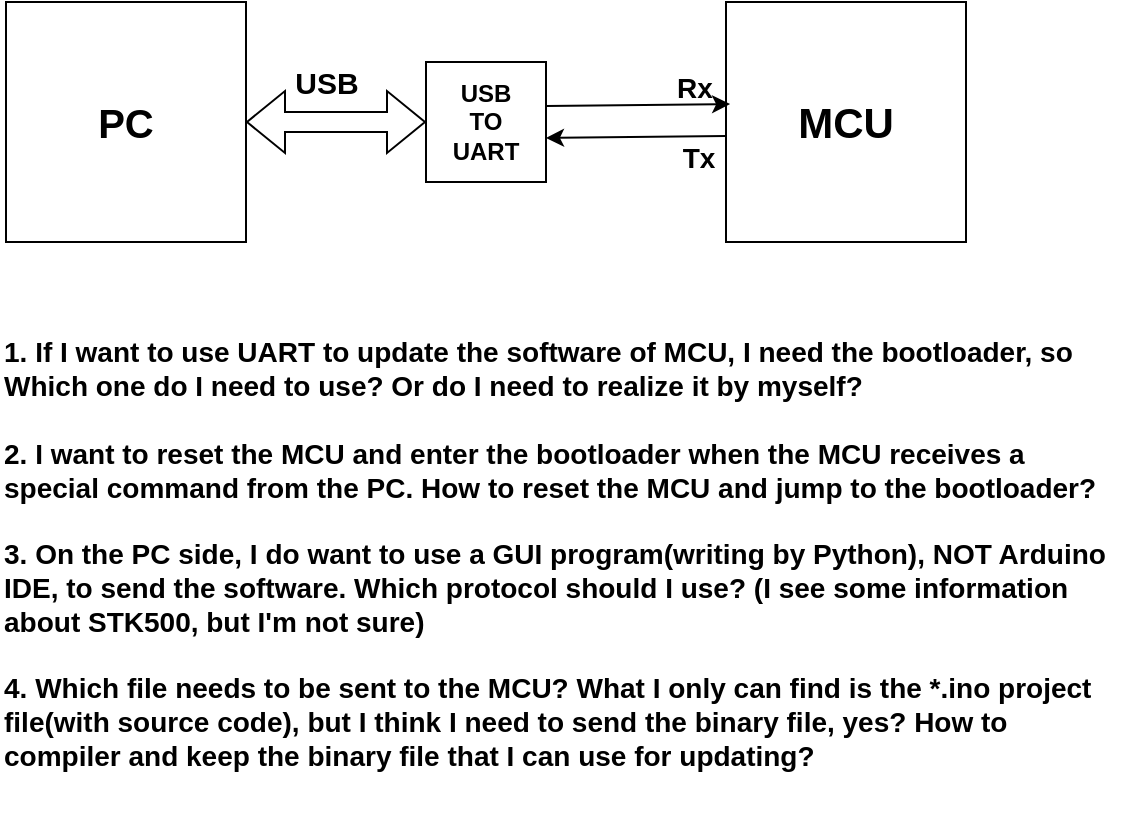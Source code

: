 <mxfile version="22.0.8" type="github">
  <diagram name="第 1 页" id="6WY-a0RJQl_VtvXdREuj">
    <mxGraphModel dx="2074" dy="1118" grid="0" gridSize="10" guides="1" tooltips="1" connect="1" arrows="1" fold="1" page="1" pageScale="1" pageWidth="827" pageHeight="1169" math="0" shadow="0">
      <root>
        <mxCell id="0" />
        <mxCell id="1" parent="0" />
        <mxCell id="i-A8Fx03CHumYEkmey0p-1" value="&lt;b&gt;&lt;font style=&quot;font-size: 20px;&quot;&gt;PC&lt;/font&gt;&lt;/b&gt;" style="whiteSpace=wrap;html=1;aspect=fixed;" vertex="1" parent="1">
          <mxGeometry x="40" y="400" width="120" height="120" as="geometry" />
        </mxCell>
        <mxCell id="i-A8Fx03CHumYEkmey0p-2" value="&lt;b&gt;USB &lt;br&gt;TO&lt;br&gt;UART&lt;/b&gt;" style="rounded=0;whiteSpace=wrap;html=1;" vertex="1" parent="1">
          <mxGeometry x="250" y="430" width="60" height="60" as="geometry" />
        </mxCell>
        <mxCell id="i-A8Fx03CHumYEkmey0p-3" value="&lt;b&gt;&lt;font style=&quot;font-size: 21px;&quot;&gt;MCU&lt;/font&gt;&lt;/b&gt;" style="rounded=0;whiteSpace=wrap;html=1;" vertex="1" parent="1">
          <mxGeometry x="400" y="400" width="120" height="120" as="geometry" />
        </mxCell>
        <mxCell id="i-A8Fx03CHumYEkmey0p-4" value="" style="shape=flexArrow;endArrow=classic;startArrow=classic;html=1;rounded=0;entryX=0;entryY=0.5;entryDx=0;entryDy=0;" edge="1" parent="1" source="i-A8Fx03CHumYEkmey0p-1" target="i-A8Fx03CHumYEkmey0p-2">
          <mxGeometry width="100" height="100" relative="1" as="geometry">
            <mxPoint x="190" y="630" as="sourcePoint" />
            <mxPoint x="290" y="530" as="targetPoint" />
          </mxGeometry>
        </mxCell>
        <mxCell id="i-A8Fx03CHumYEkmey0p-5" value="&lt;b&gt;&lt;font style=&quot;font-size: 15px;&quot;&gt;USB&lt;/font&gt;&lt;/b&gt;" style="edgeLabel;html=1;align=center;verticalAlign=middle;resizable=0;points=[];" vertex="1" connectable="0" parent="i-A8Fx03CHumYEkmey0p-4">
          <mxGeometry x="-0.43" y="3" relative="1" as="geometry">
            <mxPoint x="14" y="-17" as="offset" />
          </mxGeometry>
        </mxCell>
        <mxCell id="i-A8Fx03CHumYEkmey0p-6" value="" style="endArrow=classic;html=1;rounded=0;exitX=1;exitY=0.25;exitDx=0;exitDy=0;entryX=0.017;entryY=0.367;entryDx=0;entryDy=0;entryPerimeter=0;" edge="1" parent="1">
          <mxGeometry width="50" height="50" relative="1" as="geometry">
            <mxPoint x="310" y="452" as="sourcePoint" />
            <mxPoint x="402.04" y="451.04" as="targetPoint" />
          </mxGeometry>
        </mxCell>
        <mxCell id="i-A8Fx03CHumYEkmey0p-7" value="" style="endArrow=classic;html=1;rounded=0;entryX=1;entryY=0.75;entryDx=0;entryDy=0;exitX=0;exitY=0.617;exitDx=0;exitDy=0;exitPerimeter=0;" edge="1" parent="1">
          <mxGeometry width="50" height="50" relative="1" as="geometry">
            <mxPoint x="400" y="467.04" as="sourcePoint" />
            <mxPoint x="310" y="468" as="targetPoint" />
          </mxGeometry>
        </mxCell>
        <mxCell id="i-A8Fx03CHumYEkmey0p-8" value="&lt;b&gt;&lt;font style=&quot;font-size: 14px;&quot;&gt;Rx&lt;/font&gt;&lt;/b&gt;" style="text;html=1;align=center;verticalAlign=middle;resizable=0;points=[];autosize=1;strokeColor=none;fillColor=none;" vertex="1" parent="1">
          <mxGeometry x="364" y="428" width="40" height="30" as="geometry" />
        </mxCell>
        <mxCell id="i-A8Fx03CHumYEkmey0p-9" value="&lt;b&gt;&lt;font style=&quot;font-size: 14px;&quot;&gt;Tx&lt;/font&gt;&lt;/b&gt;" style="text;html=1;align=center;verticalAlign=middle;resizable=0;points=[];autosize=1;strokeColor=none;fillColor=none;" vertex="1" parent="1">
          <mxGeometry x="366" y="463" width="40" height="30" as="geometry" />
        </mxCell>
        <mxCell id="i-A8Fx03CHumYEkmey0p-10" value="&lt;b style=&quot;font-size: 14px;&quot;&gt;1. If I want to use UART to update the software of MCU, I need the bootloader, so Which one do I need to use? Or do I need to realize it by myself?&lt;br&gt;&lt;br&gt;2. I want to reset the MCU and enter the bootloader when the MCU receives a special command from the PC. How to reset the MCU and jump to the bootloader?&lt;br&gt;&lt;br&gt;3. On the PC side, I do want to use a GUI program(writing by Python), NOT Arduino IDE, to send the software. Which protocol should I use? (I see some information about STK500, but I&#39;m not sure&lt;/b&gt;&lt;b style=&quot;font-size: 14px;&quot;&gt;)&lt;br&gt;&lt;br&gt;4. Which file needs to be sent to the MCU? What I only can find is the *.ino project file(with source code), but I think I need to send the binary file, yes? How to compiler and keep the binary file that I can use for updating?&lt;br&gt;&lt;/b&gt;" style="rounded=0;whiteSpace=wrap;html=1;align=left;strokeColor=none;" vertex="1" parent="1">
          <mxGeometry x="37" y="543" width="561" height="265" as="geometry" />
        </mxCell>
      </root>
    </mxGraphModel>
  </diagram>
</mxfile>

